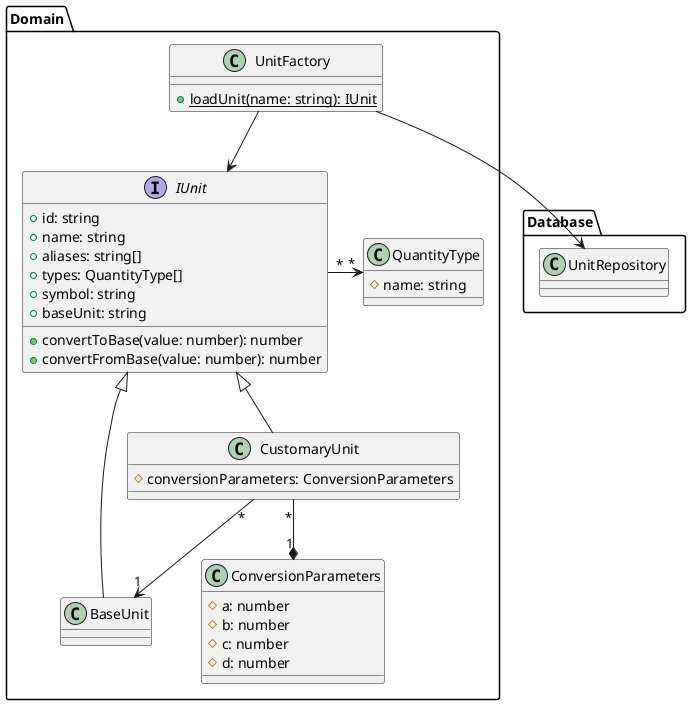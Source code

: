 @startuml uml-class-domain

package "Domain" {
  interface IUnit {
    + id: string
    + name: string
    + aliases: string[]
    + types: QuantityType[]
    + symbol: string
    + baseUnit: string
    + convertToBase(value: number): number
    + convertFromBase(value: number): number
  }
  class UnitFactory {
    + {static} loadUnit(name: string): IUnit
  }
  class ConversionParameters {
      # a: number
      # b: number
      # c: number
      # d: number
  }

  class BaseUnit {
  }

  class CustomaryUnit {
      # conversionParameters: ConversionParameters
  }
  class QuantityType {
      # name: string
  }
}

package "Database" {
  class UnitRepository {}
}

BaseUnit -UP-|> IUnit
CustomaryUnit -UP-|> IUnit
CustomaryUnit "*" --> "1" BaseUnit
CustomaryUnit "*" --* "1" ConversionParameters
IUnit "*" -RIGHT-> "*" QuantityType
UnitFactory --> IUnit
UnitFactory --> UnitRepository

@enduml